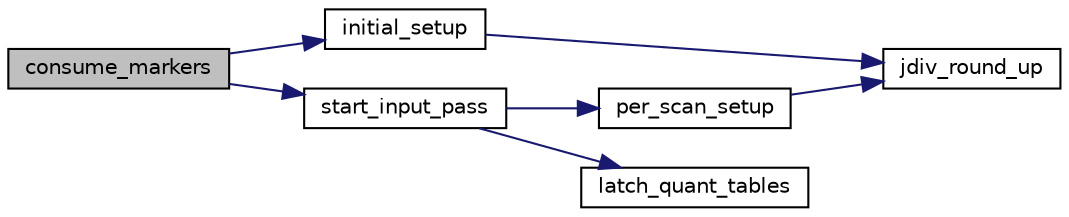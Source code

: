 digraph "consume_markers"
{
 // LATEX_PDF_SIZE
  bgcolor="transparent";
  edge [fontname="Helvetica",fontsize="10",labelfontname="Helvetica",labelfontsize="10"];
  node [fontname="Helvetica",fontsize="10",shape=record];
  rankdir="LR";
  Node0 [label="consume_markers",height=0.2,width=0.4,color="black", fillcolor="grey75", style="filled", fontcolor="black",tooltip=" "];
  Node0 -> Node1 [color="midnightblue",fontsize="10",style="solid",fontname="Helvetica"];
  Node1 [label="initial_setup",height=0.2,width=0.4,color="black",URL="$jdinput_8c.html#a1ff3c3b3d97a3063ca5d58d0a6daa127",tooltip=" "];
  Node1 -> Node2 [color="midnightblue",fontsize="10",style="solid",fontname="Helvetica"];
  Node2 [label="jdiv_round_up",height=0.2,width=0.4,color="black",URL="$jutils_8c.html#a0c5aa3b56cb24dd9ed819c8252c61b80",tooltip=" "];
  Node0 -> Node3 [color="midnightblue",fontsize="10",style="solid",fontname="Helvetica"];
  Node3 [label="start_input_pass",height=0.2,width=0.4,color="black",URL="$jdinput_8c.html#abc0a94e24edf93bc7f914cf4a698a870",tooltip=" "];
  Node3 -> Node4 [color="midnightblue",fontsize="10",style="solid",fontname="Helvetica"];
  Node4 [label="per_scan_setup",height=0.2,width=0.4,color="black",URL="$jdinput_8c.html#a90bb8415e7caa7bf6a2ea41084f8956a",tooltip=" "];
  Node4 -> Node2 [color="midnightblue",fontsize="10",style="solid",fontname="Helvetica"];
  Node3 -> Node5 [color="midnightblue",fontsize="10",style="solid",fontname="Helvetica"];
  Node5 [label="latch_quant_tables",height=0.2,width=0.4,color="black",URL="$jdinput_8c.html#afbafda2987fff825fe041f12735682ef",tooltip=" "];
}
